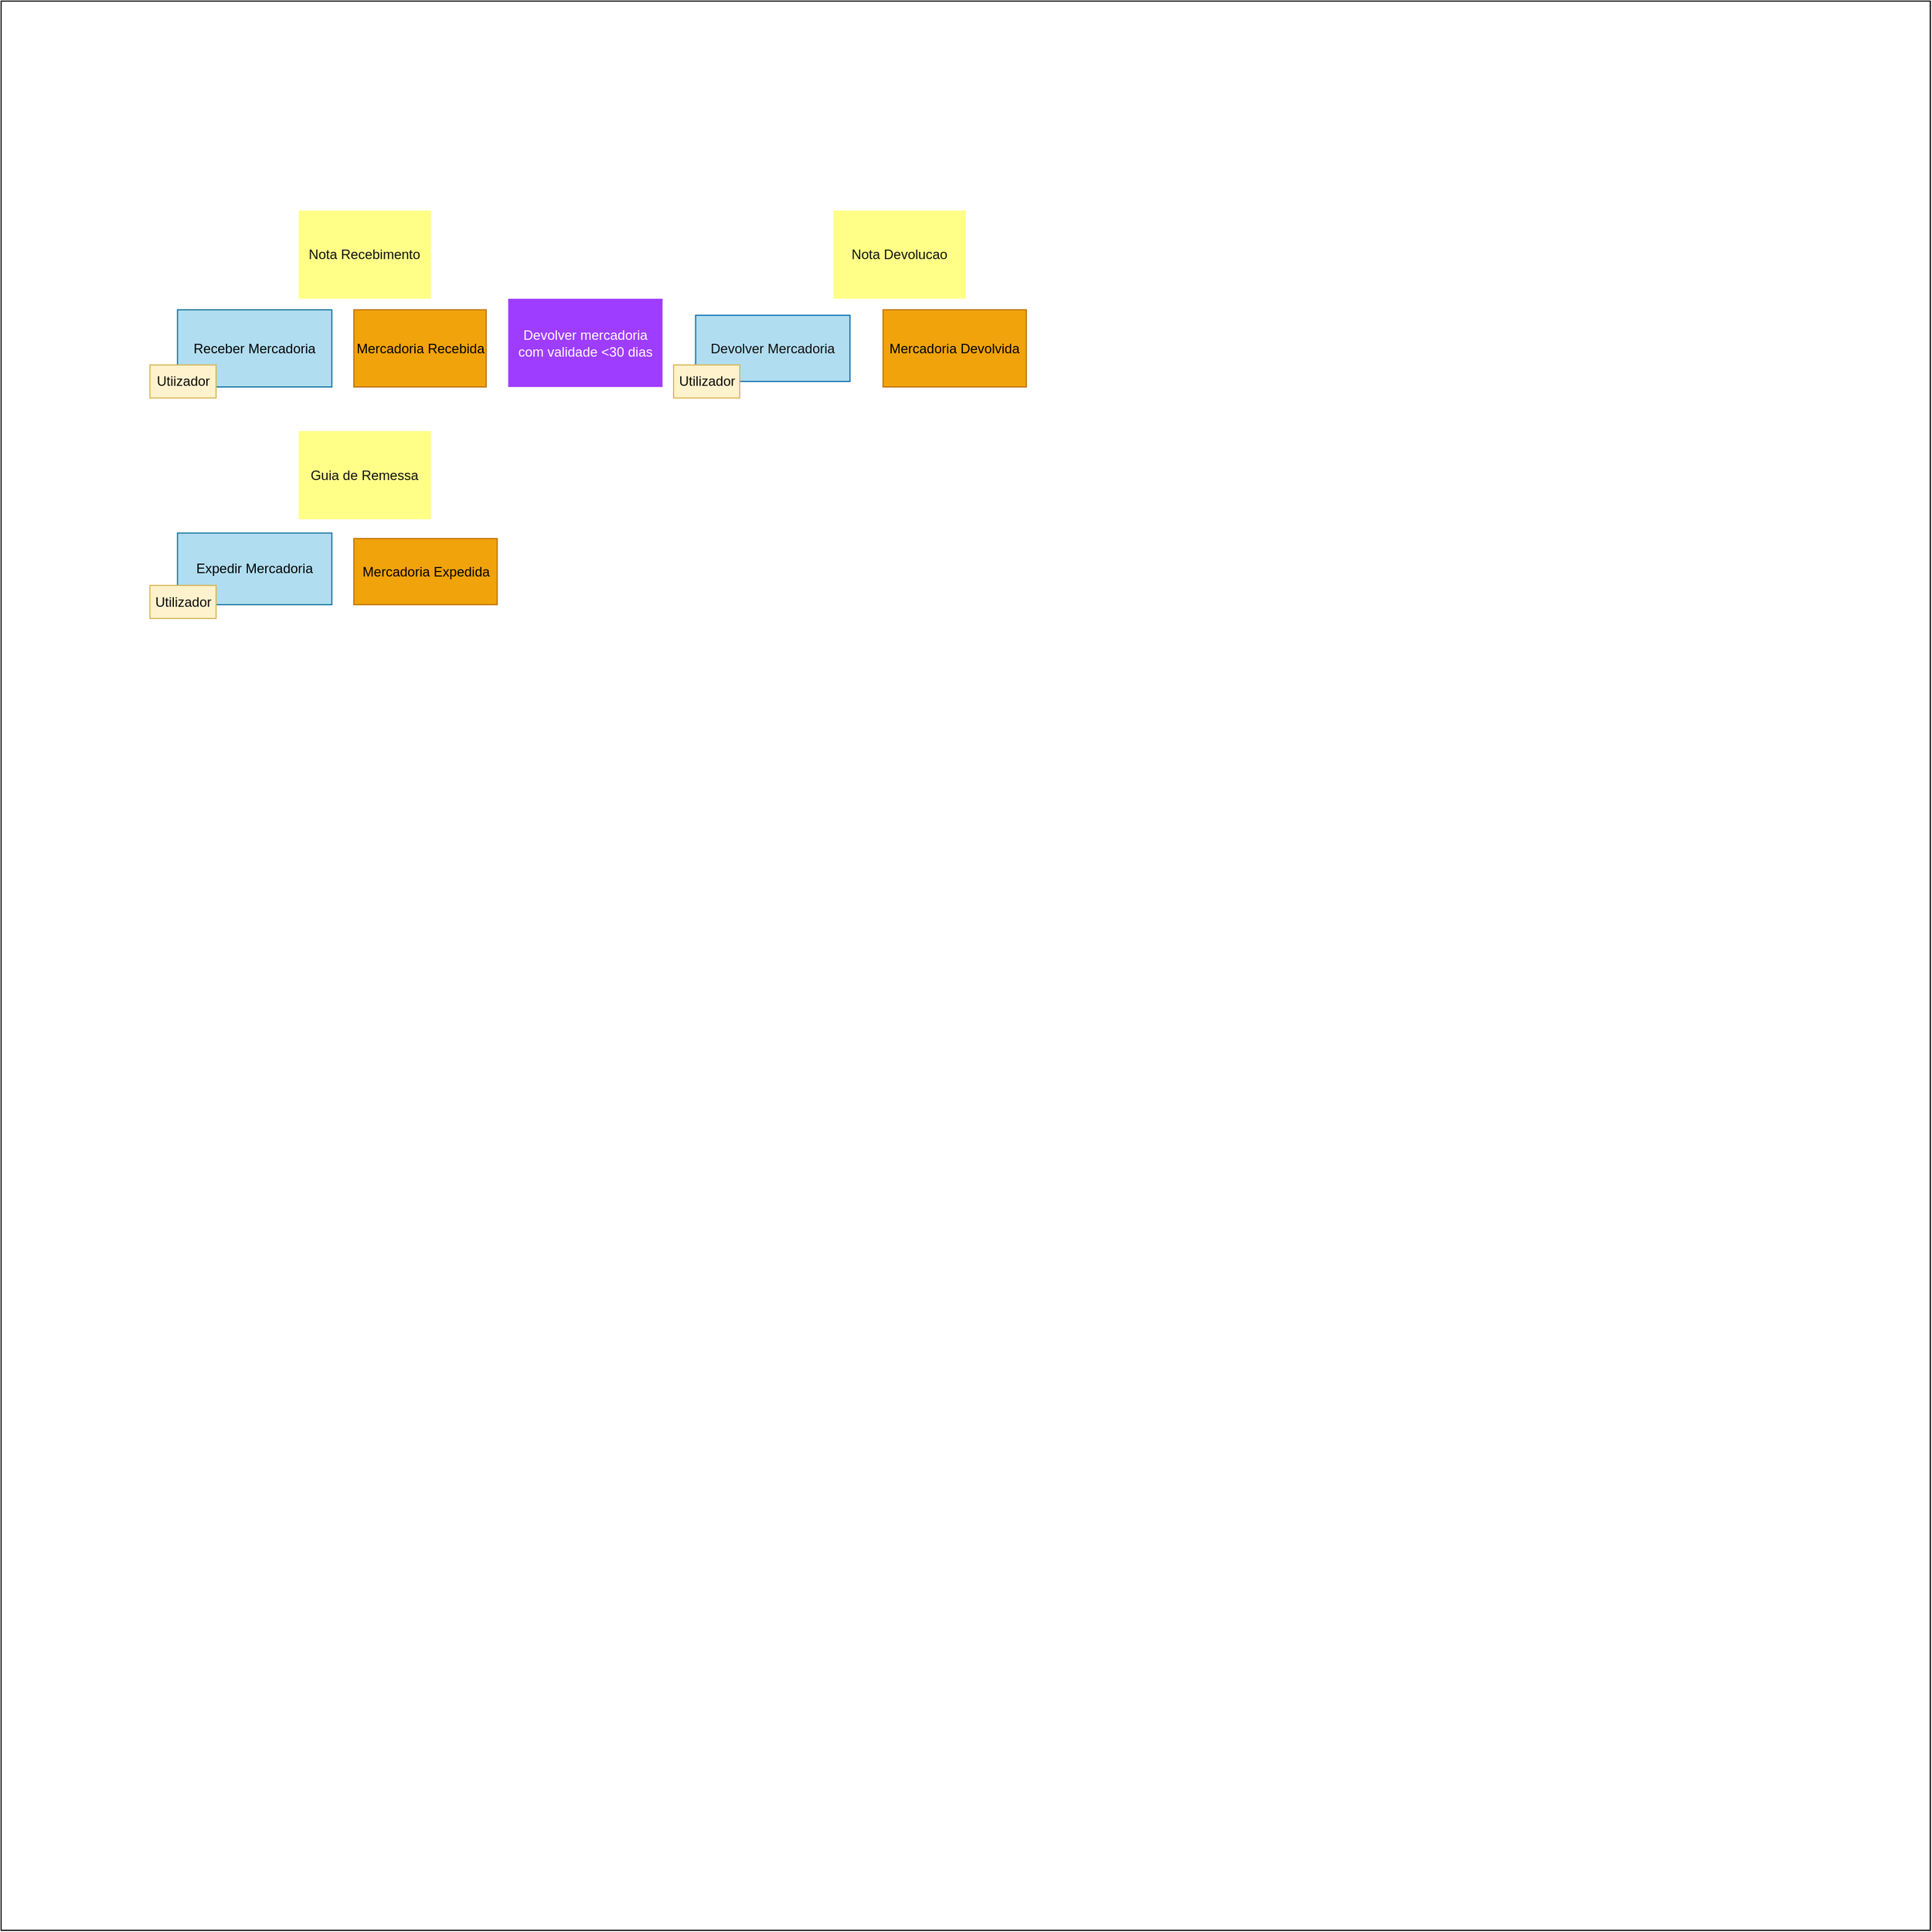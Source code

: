 <mxfile>
    <diagram id="ywwP6c4tokRCVMQ7xgE5" name="Page-1">
        <mxGraphModel dx="5865" dy="2193" grid="1" gridSize="10" guides="1" tooltips="1" connect="1" arrows="1" fold="1" page="1" pageScale="1" pageWidth="850" pageHeight="1100" math="0" shadow="0">
            <root>
                <mxCell id="0"/>
                <mxCell id="1" parent="0"/>
                <mxCell id="178" value="" style="whiteSpace=wrap;html=1;aspect=fixed;container=1;" parent="1" vertex="1">
                    <mxGeometry x="-3330" y="-970" width="1720" height="1720" as="geometry"/>
                </mxCell>
                <mxCell id="179" value="Mercadoria Devolvida" style="rounded=0;whiteSpace=wrap;html=1;fillColor=#f0a30a;fontColor=#000000;strokeColor=#BD7000;" parent="178" vertex="1">
                    <mxGeometry x="786.286" y="275.2" width="127.771" height="68.8" as="geometry"/>
                </mxCell>
                <mxCell id="180" value="&lt;font color=&quot;#0d0c0c&quot;&gt;Devolver Mercadoria&lt;/font&gt;" style="rounded=0;whiteSpace=wrap;html=1;fillColor=#B1DDF0;fontColor=#ffffff;strokeColor=#006EAF;" parent="178" vertex="1">
                    <mxGeometry x="619.2" y="280.114" width="137.6" height="58.971" as="geometry"/>
                </mxCell>
                <mxCell id="181" value="Expedir Mercadoria" style="rounded=0;whiteSpace=wrap;html=1;fillColor=#b1ddf0;strokeColor=#10739e;" parent="178" vertex="1">
                    <mxGeometry x="157.257" y="474.229" width="137.6" height="63.886" as="geometry"/>
                </mxCell>
                <mxCell id="182" value="&lt;font color=&quot;#111311&quot;&gt;Guia de Remessa&lt;/font&gt;" style="rounded=0;whiteSpace=wrap;html=1;fillColor=#ffff88;strokeColor=none;" parent="178" vertex="1">
                    <mxGeometry x="265.371" y="383.314" width="117.943" height="78.629" as="geometry"/>
                </mxCell>
                <mxCell id="183" value="Receber Mercadoria" style="rounded=0;whiteSpace=wrap;html=1;fillColor=#b1ddf0;strokeColor=#10739e;" parent="178" vertex="1">
                    <mxGeometry x="157.257" y="275.2" width="137.6" height="68.8" as="geometry"/>
                </mxCell>
                <mxCell id="184" value="&lt;font color=&quot;#0e0707&quot;&gt;Utiizador&lt;/font&gt;" style="rounded=0;whiteSpace=wrap;html=1;fillColor=#fff2cc;strokeColor=#d6b656;" parent="178" vertex="1">
                    <mxGeometry x="132.686" y="324.343" width="58.971" height="29.486" as="geometry"/>
                </mxCell>
                <mxCell id="185" value="&lt;font color=&quot;#0e0707&quot;&gt;Utilizador&lt;/font&gt;" style="rounded=0;whiteSpace=wrap;html=1;fillColor=#fff2cc;strokeColor=#d6b656;" parent="178" vertex="1">
                    <mxGeometry x="132.686" y="520.914" width="58.971" height="29.486" as="geometry"/>
                </mxCell>
                <mxCell id="186" value="&lt;font color=&quot;#0e0707&quot;&gt;Utilizador&lt;/font&gt;" style="rounded=0;whiteSpace=wrap;html=1;fillColor=#fff2cc;strokeColor=#d6b656;" parent="178" vertex="1">
                    <mxGeometry x="599.543" y="324.343" width="58.971" height="29.486" as="geometry"/>
                </mxCell>
                <mxCell id="187" value="Devolver mercadoria com validade &amp;lt;30 dias" style="rounded=0;whiteSpace=wrap;html=1;fillColor=#9E3DFF;fontColor=#ffffff;strokeColor=none;" parent="178" vertex="1">
                    <mxGeometry x="452.114" y="265.371" width="137.6" height="78.629" as="geometry"/>
                </mxCell>
                <mxCell id="188" value="&lt;font color=&quot;#111311&quot;&gt;Nota Recebimento&lt;/font&gt;" style="rounded=0;whiteSpace=wrap;html=1;fillColor=#ffff88;strokeColor=none;" parent="178" vertex="1">
                    <mxGeometry x="265.371" y="186.743" width="117.943" height="78.629" as="geometry"/>
                </mxCell>
                <mxCell id="189" value="Mercadoria Expedida" style="rounded=0;whiteSpace=wrap;html=1;fillColor=#f0a30a;fontColor=#000000;strokeColor=#BD7000;" parent="178" vertex="1">
                    <mxGeometry x="314.514" y="479.143" width="127.771" height="58.971" as="geometry"/>
                </mxCell>
                <mxCell id="190" value="Mercadoria Recebida" style="rounded=0;whiteSpace=wrap;html=1;fillColor=#f0a30a;fontColor=#000000;strokeColor=#BD7000;" parent="178" vertex="1">
                    <mxGeometry x="314.514" y="275.2" width="117.943" height="68.8" as="geometry"/>
                </mxCell>
                <mxCell id="191" value="&lt;font color=&quot;#111311&quot;&gt;Nota Devolucao&lt;/font&gt;" style="rounded=0;whiteSpace=wrap;html=1;fillColor=#ffff88;strokeColor=none;" parent="178" vertex="1">
                    <mxGeometry x="742.057" y="186.743" width="117.943" height="78.629" as="geometry"/>
                </mxCell>
            </root>
        </mxGraphModel>
    </diagram>
</mxfile>